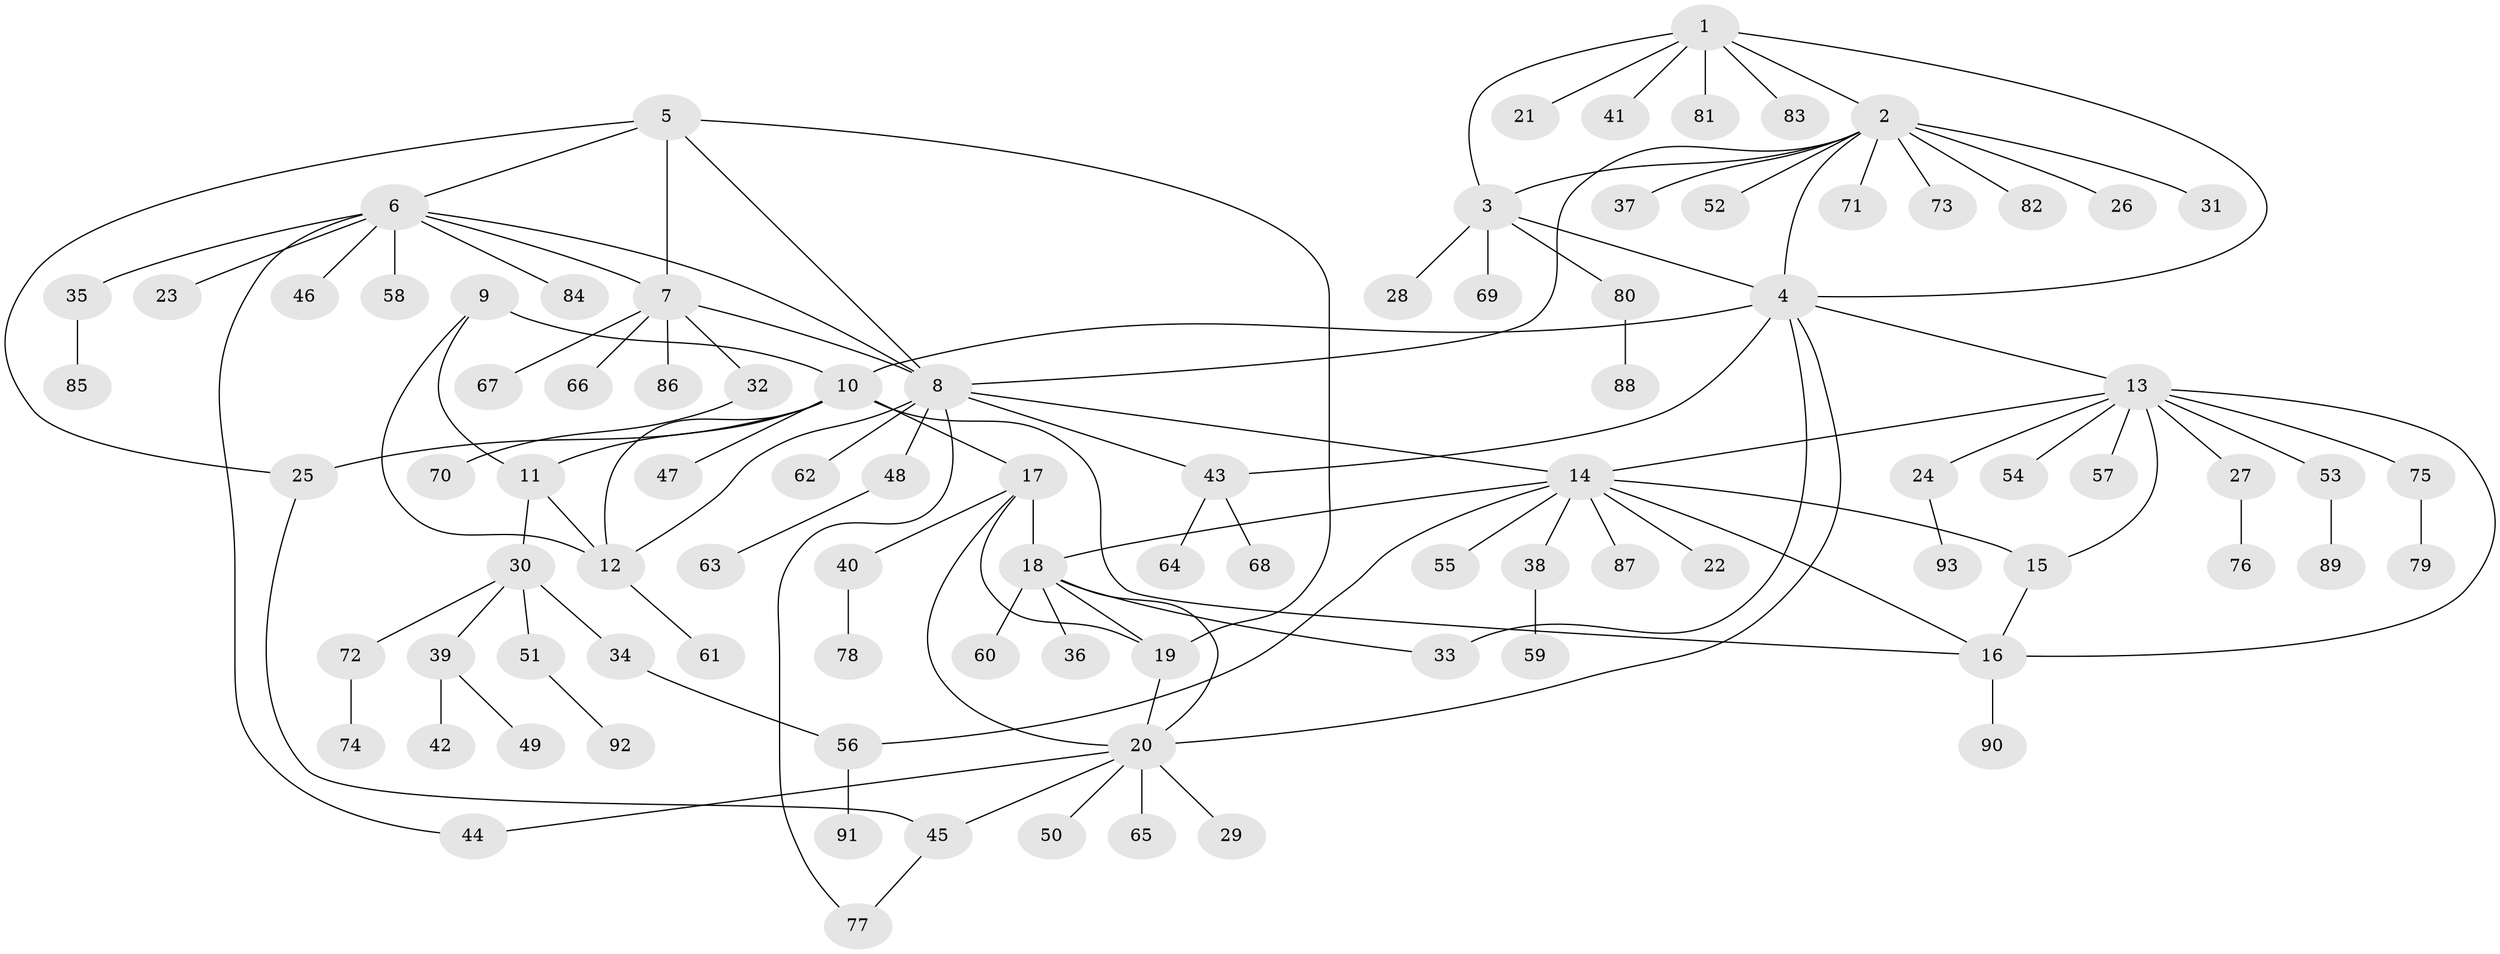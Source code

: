 // coarse degree distribution, {11: 0.014925373134328358, 9: 0.04477611940298507, 4: 0.029850746268656716, 7: 0.014925373134328358, 8: 0.05970149253731343, 6: 0.029850746268656716, 3: 0.07462686567164178, 5: 0.029850746268656716, 1: 0.5970149253731343, 2: 0.1044776119402985}
// Generated by graph-tools (version 1.1) at 2025/42/03/06/25 10:42:14]
// undirected, 93 vertices, 120 edges
graph export_dot {
graph [start="1"]
  node [color=gray90,style=filled];
  1;
  2;
  3;
  4;
  5;
  6;
  7;
  8;
  9;
  10;
  11;
  12;
  13;
  14;
  15;
  16;
  17;
  18;
  19;
  20;
  21;
  22;
  23;
  24;
  25;
  26;
  27;
  28;
  29;
  30;
  31;
  32;
  33;
  34;
  35;
  36;
  37;
  38;
  39;
  40;
  41;
  42;
  43;
  44;
  45;
  46;
  47;
  48;
  49;
  50;
  51;
  52;
  53;
  54;
  55;
  56;
  57;
  58;
  59;
  60;
  61;
  62;
  63;
  64;
  65;
  66;
  67;
  68;
  69;
  70;
  71;
  72;
  73;
  74;
  75;
  76;
  77;
  78;
  79;
  80;
  81;
  82;
  83;
  84;
  85;
  86;
  87;
  88;
  89;
  90;
  91;
  92;
  93;
  1 -- 2;
  1 -- 3;
  1 -- 4;
  1 -- 21;
  1 -- 41;
  1 -- 81;
  1 -- 83;
  2 -- 3;
  2 -- 4;
  2 -- 8;
  2 -- 26;
  2 -- 31;
  2 -- 37;
  2 -- 52;
  2 -- 71;
  2 -- 73;
  2 -- 82;
  3 -- 4;
  3 -- 28;
  3 -- 69;
  3 -- 80;
  4 -- 10;
  4 -- 13;
  4 -- 20;
  4 -- 33;
  4 -- 43;
  5 -- 6;
  5 -- 7;
  5 -- 8;
  5 -- 19;
  5 -- 25;
  6 -- 7;
  6 -- 8;
  6 -- 23;
  6 -- 35;
  6 -- 44;
  6 -- 46;
  6 -- 58;
  6 -- 84;
  7 -- 8;
  7 -- 32;
  7 -- 66;
  7 -- 67;
  7 -- 86;
  8 -- 12;
  8 -- 14;
  8 -- 43;
  8 -- 48;
  8 -- 62;
  8 -- 77;
  9 -- 10;
  9 -- 11;
  9 -- 12;
  10 -- 11;
  10 -- 12;
  10 -- 16;
  10 -- 17;
  10 -- 25;
  10 -- 47;
  11 -- 12;
  11 -- 30;
  12 -- 61;
  13 -- 14;
  13 -- 15;
  13 -- 16;
  13 -- 24;
  13 -- 27;
  13 -- 53;
  13 -- 54;
  13 -- 57;
  13 -- 75;
  14 -- 15;
  14 -- 16;
  14 -- 18;
  14 -- 22;
  14 -- 38;
  14 -- 55;
  14 -- 56;
  14 -- 87;
  15 -- 16;
  16 -- 90;
  17 -- 18;
  17 -- 19;
  17 -- 20;
  17 -- 40;
  18 -- 19;
  18 -- 20;
  18 -- 33;
  18 -- 36;
  18 -- 60;
  19 -- 20;
  20 -- 29;
  20 -- 44;
  20 -- 45;
  20 -- 50;
  20 -- 65;
  24 -- 93;
  25 -- 45;
  27 -- 76;
  30 -- 34;
  30 -- 39;
  30 -- 51;
  30 -- 72;
  32 -- 70;
  34 -- 56;
  35 -- 85;
  38 -- 59;
  39 -- 42;
  39 -- 49;
  40 -- 78;
  43 -- 64;
  43 -- 68;
  45 -- 77;
  48 -- 63;
  51 -- 92;
  53 -- 89;
  56 -- 91;
  72 -- 74;
  75 -- 79;
  80 -- 88;
}
